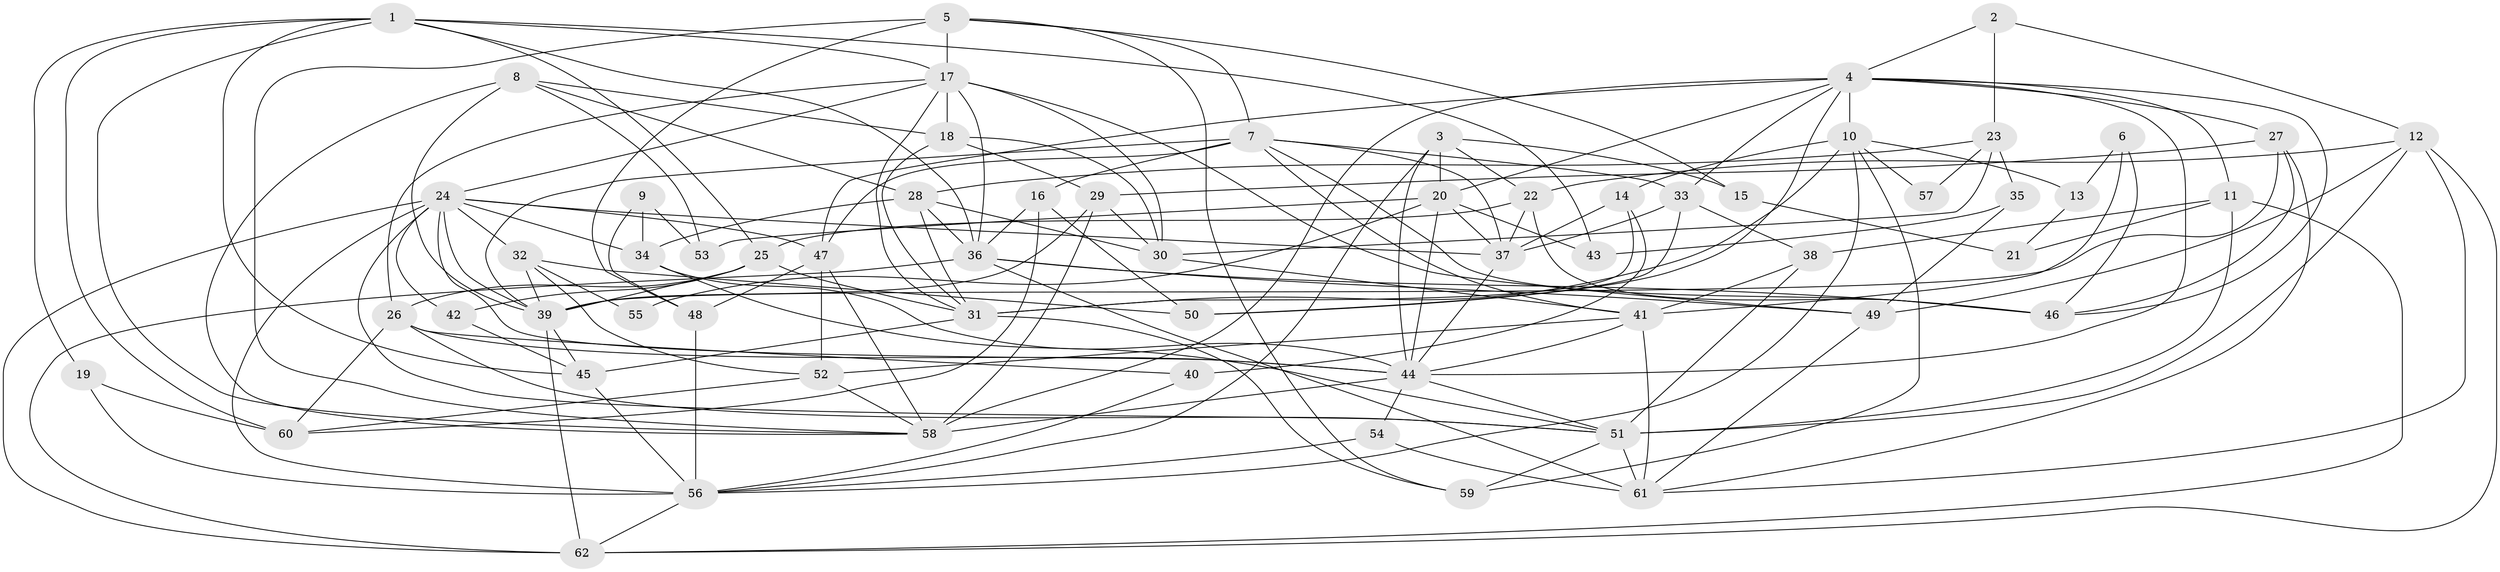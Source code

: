 // original degree distribution, {5: 0.21951219512195122, 7: 0.024390243902439025, 3: 0.2926829268292683, 4: 0.21138211382113822, 2: 0.13821138211382114, 6: 0.08943089430894309, 8: 0.024390243902439025}
// Generated by graph-tools (version 1.1) at 2025/02/03/09/25 03:02:02]
// undirected, 62 vertices, 170 edges
graph export_dot {
graph [start="1"]
  node [color=gray90,style=filled];
  1;
  2;
  3;
  4;
  5;
  6;
  7;
  8;
  9;
  10;
  11;
  12;
  13;
  14;
  15;
  16;
  17;
  18;
  19;
  20;
  21;
  22;
  23;
  24;
  25;
  26;
  27;
  28;
  29;
  30;
  31;
  32;
  33;
  34;
  35;
  36;
  37;
  38;
  39;
  40;
  41;
  42;
  43;
  44;
  45;
  46;
  47;
  48;
  49;
  50;
  51;
  52;
  53;
  54;
  55;
  56;
  57;
  58;
  59;
  60;
  61;
  62;
  1 -- 17 [weight=1.0];
  1 -- 19 [weight=1.0];
  1 -- 25 [weight=1.0];
  1 -- 36 [weight=1.0];
  1 -- 43 [weight=1.0];
  1 -- 45 [weight=1.0];
  1 -- 58 [weight=1.0];
  1 -- 60 [weight=1.0];
  2 -- 4 [weight=1.0];
  2 -- 12 [weight=1.0];
  2 -- 23 [weight=1.0];
  3 -- 15 [weight=2.0];
  3 -- 20 [weight=1.0];
  3 -- 22 [weight=1.0];
  3 -- 44 [weight=2.0];
  3 -- 56 [weight=1.0];
  4 -- 10 [weight=2.0];
  4 -- 11 [weight=1.0];
  4 -- 20 [weight=1.0];
  4 -- 27 [weight=1.0];
  4 -- 33 [weight=2.0];
  4 -- 44 [weight=1.0];
  4 -- 46 [weight=1.0];
  4 -- 47 [weight=1.0];
  4 -- 50 [weight=1.0];
  4 -- 58 [weight=1.0];
  5 -- 7 [weight=1.0];
  5 -- 15 [weight=1.0];
  5 -- 17 [weight=1.0];
  5 -- 48 [weight=2.0];
  5 -- 58 [weight=1.0];
  5 -- 59 [weight=1.0];
  6 -- 13 [weight=1.0];
  6 -- 41 [weight=1.0];
  6 -- 46 [weight=1.0];
  7 -- 16 [weight=1.0];
  7 -- 33 [weight=1.0];
  7 -- 37 [weight=1.0];
  7 -- 39 [weight=1.0];
  7 -- 41 [weight=1.0];
  7 -- 46 [weight=1.0];
  7 -- 47 [weight=1.0];
  8 -- 18 [weight=1.0];
  8 -- 28 [weight=1.0];
  8 -- 39 [weight=2.0];
  8 -- 53 [weight=2.0];
  8 -- 58 [weight=1.0];
  9 -- 34 [weight=1.0];
  9 -- 48 [weight=1.0];
  9 -- 53 [weight=1.0];
  10 -- 13 [weight=1.0];
  10 -- 14 [weight=1.0];
  10 -- 31 [weight=1.0];
  10 -- 56 [weight=1.0];
  10 -- 57 [weight=1.0];
  10 -- 59 [weight=1.0];
  11 -- 21 [weight=1.0];
  11 -- 38 [weight=1.0];
  11 -- 51 [weight=1.0];
  11 -- 62 [weight=1.0];
  12 -- 22 [weight=1.0];
  12 -- 49 [weight=1.0];
  12 -- 51 [weight=1.0];
  12 -- 61 [weight=1.0];
  12 -- 62 [weight=1.0];
  13 -- 21 [weight=1.0];
  14 -- 31 [weight=1.0];
  14 -- 37 [weight=1.0];
  14 -- 40 [weight=1.0];
  15 -- 21 [weight=1.0];
  16 -- 36 [weight=1.0];
  16 -- 50 [weight=1.0];
  16 -- 60 [weight=1.0];
  17 -- 18 [weight=1.0];
  17 -- 24 [weight=1.0];
  17 -- 26 [weight=1.0];
  17 -- 30 [weight=1.0];
  17 -- 31 [weight=1.0];
  17 -- 36 [weight=1.0];
  17 -- 49 [weight=1.0];
  18 -- 29 [weight=1.0];
  18 -- 30 [weight=1.0];
  18 -- 31 [weight=1.0];
  19 -- 56 [weight=1.0];
  19 -- 60 [weight=1.0];
  20 -- 37 [weight=1.0];
  20 -- 43 [weight=1.0];
  20 -- 44 [weight=1.0];
  20 -- 53 [weight=1.0];
  20 -- 55 [weight=1.0];
  22 -- 25 [weight=1.0];
  22 -- 37 [weight=1.0];
  22 -- 46 [weight=1.0];
  23 -- 28 [weight=1.0];
  23 -- 30 [weight=1.0];
  23 -- 35 [weight=3.0];
  23 -- 57 [weight=1.0];
  24 -- 32 [weight=1.0];
  24 -- 34 [weight=1.0];
  24 -- 37 [weight=1.0];
  24 -- 39 [weight=1.0];
  24 -- 42 [weight=1.0];
  24 -- 44 [weight=1.0];
  24 -- 47 [weight=1.0];
  24 -- 51 [weight=1.0];
  24 -- 56 [weight=1.0];
  24 -- 62 [weight=1.0];
  25 -- 26 [weight=1.0];
  25 -- 31 [weight=1.0];
  25 -- 39 [weight=1.0];
  25 -- 42 [weight=1.0];
  26 -- 40 [weight=1.0];
  26 -- 44 [weight=1.0];
  26 -- 51 [weight=1.0];
  26 -- 60 [weight=1.0];
  27 -- 29 [weight=1.0];
  27 -- 39 [weight=1.0];
  27 -- 46 [weight=1.0];
  27 -- 61 [weight=1.0];
  28 -- 30 [weight=1.0];
  28 -- 31 [weight=1.0];
  28 -- 34 [weight=1.0];
  28 -- 36 [weight=2.0];
  29 -- 30 [weight=1.0];
  29 -- 39 [weight=1.0];
  29 -- 58 [weight=2.0];
  30 -- 41 [weight=1.0];
  31 -- 45 [weight=1.0];
  31 -- 59 [weight=1.0];
  32 -- 39 [weight=1.0];
  32 -- 50 [weight=1.0];
  32 -- 52 [weight=1.0];
  32 -- 55 [weight=1.0];
  33 -- 37 [weight=1.0];
  33 -- 38 [weight=1.0];
  33 -- 50 [weight=1.0];
  34 -- 44 [weight=1.0];
  34 -- 51 [weight=1.0];
  35 -- 43 [weight=1.0];
  35 -- 49 [weight=1.0];
  36 -- 46 [weight=1.0];
  36 -- 49 [weight=1.0];
  36 -- 61 [weight=1.0];
  36 -- 62 [weight=1.0];
  37 -- 44 [weight=1.0];
  38 -- 41 [weight=1.0];
  38 -- 51 [weight=1.0];
  39 -- 45 [weight=1.0];
  39 -- 62 [weight=1.0];
  40 -- 56 [weight=1.0];
  41 -- 44 [weight=1.0];
  41 -- 52 [weight=1.0];
  41 -- 61 [weight=1.0];
  42 -- 45 [weight=2.0];
  44 -- 51 [weight=1.0];
  44 -- 54 [weight=1.0];
  44 -- 58 [weight=1.0];
  45 -- 56 [weight=1.0];
  47 -- 48 [weight=1.0];
  47 -- 52 [weight=1.0];
  47 -- 58 [weight=1.0];
  48 -- 56 [weight=1.0];
  49 -- 61 [weight=1.0];
  51 -- 59 [weight=1.0];
  51 -- 61 [weight=1.0];
  52 -- 58 [weight=1.0];
  52 -- 60 [weight=1.0];
  54 -- 56 [weight=1.0];
  54 -- 61 [weight=2.0];
  56 -- 62 [weight=1.0];
}
